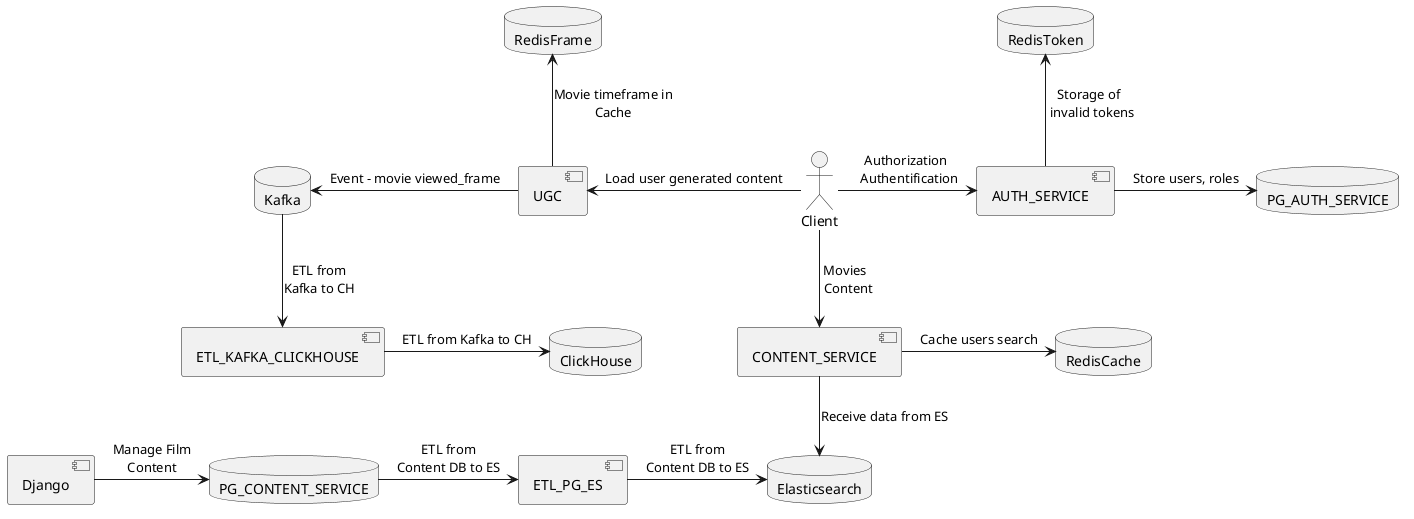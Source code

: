 @startuml
skinparam componentStyle uml2
actor Client

component AUTH_SERVICE
component CONTENT_SERVICE
component UGC
component Django
component ETL_KAFKA_CLICKHOUSE
component ETL_PG_ES

database Elasticsearch
database PG_AUTH_SERVICE
database PG_CONTENT_SERVICE
database RedisCache
database RedisToken
database RedisFrame
database Kafka
database ClickHouse


Client -right-> AUTH_SERVICE: Authorization \n Authentification
Client -down-> CONTENT_SERVICE: Movies \n Content
Client -left-> UGC: Load user generated content
AUTH_SERVICE -up-> RedisToken: Storage of \n invalid tokens
AUTH_SERVICE -right-> PG_AUTH_SERVICE: Store users, roles
CONTENT_SERVICE -right-> RedisCache: Cache users search
UGC -left-> Kafka: Event - movie viewed_frame
UGC -up-> RedisFrame: Movie timeframe in\nCache

Django -> PG_CONTENT_SERVICE: Manage Film\nContent
PG_CONTENT_SERVICE -> ETL_PG_ES: ETL from\nContent DB to ES
ETL_PG_ES -> Elasticsearch: ETL from\nContent DB to ES

CONTENT_SERVICE --> Elasticsearch: Receive data from ES

Kafka --> ETL_KAFKA_CLICKHOUSE: ETL from\nKafka to CH
ETL_KAFKA_CLICKHOUSE -> ClickHouse: ETL from Kafka to CH

@enduml
